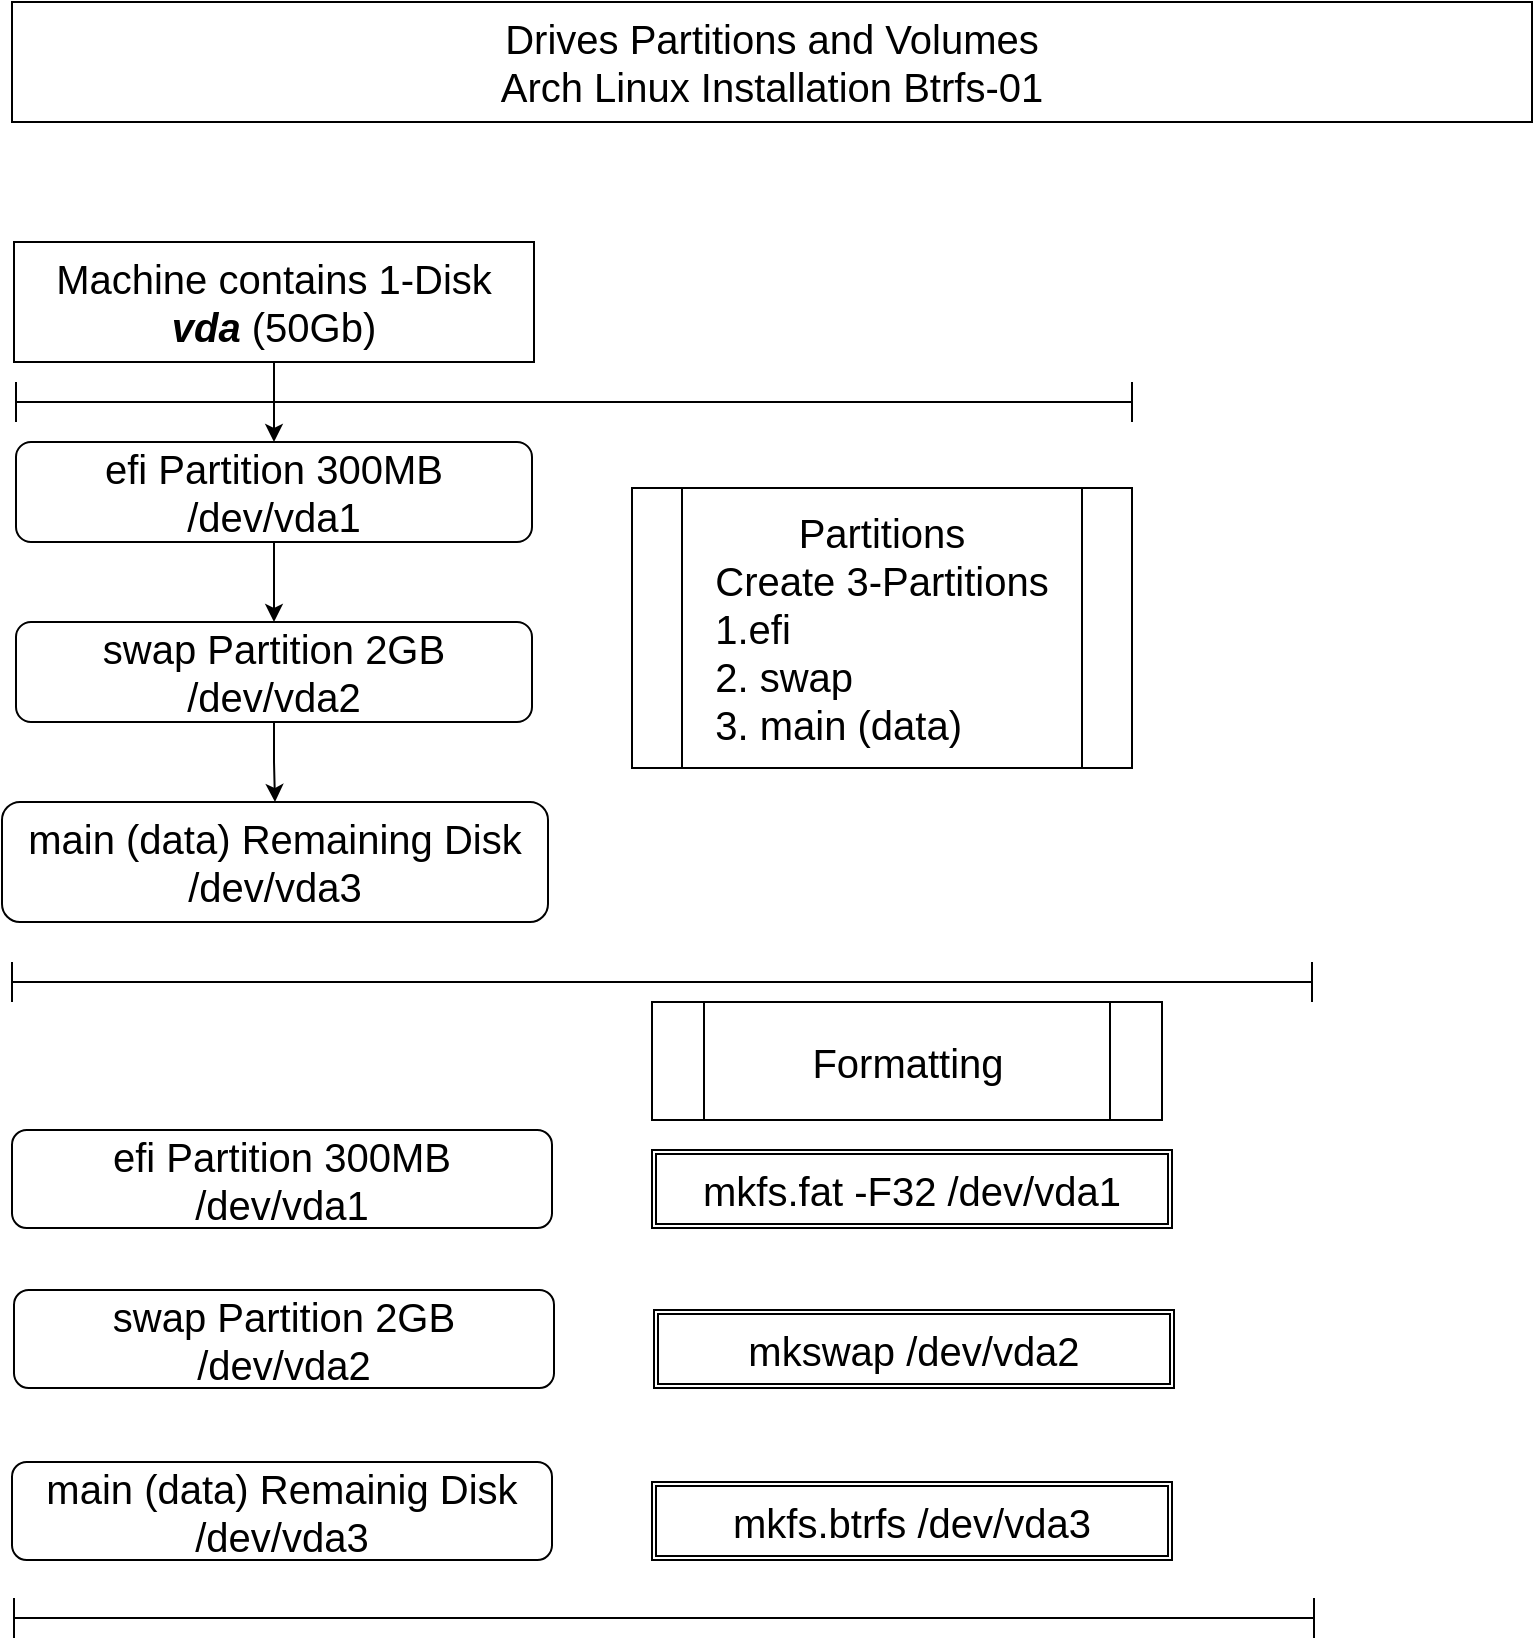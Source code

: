 <mxfile version="16.1.2" type="device" pages="4"><diagram id="W1zJebjXY-D8LSn9nHjm" name="Page-1"><mxGraphModel dx="1102" dy="865" grid="1" gridSize="10" guides="1" tooltips="1" connect="1" arrows="1" fold="1" page="1" pageScale="1" pageWidth="850" pageHeight="1100" math="0" shadow="0"><root><mxCell id="0"/><mxCell id="1" parent="0"/><mxCell id="PU1Dfb1lgxNrxlF3Pp_g-1" value="&lt;font style=&quot;font-size: 20px&quot;&gt;Drives Partitions and Volumes&lt;br&gt;Arch Linux Installation Btrfs-01&lt;br&gt;&lt;/font&gt;" style="rounded=0;whiteSpace=wrap;html=1;" parent="1" vertex="1"><mxGeometry x="40" y="40" width="760" height="60" as="geometry"/></mxCell><mxCell id="PU1Dfb1lgxNrxlF3Pp_g-7" style="edgeStyle=orthogonalEdgeStyle;rounded=0;orthogonalLoop=1;jettySize=auto;html=1;entryX=0.5;entryY=0;entryDx=0;entryDy=0;fontSize=20;" parent="1" source="PU1Dfb1lgxNrxlF3Pp_g-2" target="PU1Dfb1lgxNrxlF3Pp_g-6" edge="1"><mxGeometry relative="1" as="geometry"/></mxCell><mxCell id="PU1Dfb1lgxNrxlF3Pp_g-2" value="Machine contains 1-Disk&lt;br&gt;&lt;i style=&quot;font-weight: bold&quot;&gt;vda &lt;/i&gt;(50Gb)" style="rounded=0;whiteSpace=wrap;html=1;fontSize=20;" parent="1" vertex="1"><mxGeometry x="41" y="160" width="260" height="60" as="geometry"/></mxCell><mxCell id="PU1Dfb1lgxNrxlF3Pp_g-5" value="Partitions&lt;br&gt;Create 3-Partitions&lt;br&gt;&lt;div style=&quot;text-align: left&quot;&gt;&lt;span&gt;1.efi&lt;/span&gt;&lt;/div&gt;&lt;div style=&quot;text-align: left&quot;&gt;&lt;span&gt;2. swap&lt;/span&gt;&lt;/div&gt;&lt;div style=&quot;text-align: left&quot;&gt;&lt;span&gt;3. main (data)&lt;/span&gt;&lt;/div&gt;" style="shape=process;whiteSpace=wrap;html=1;backgroundOutline=1;fontSize=20;" parent="1" vertex="1"><mxGeometry x="350" y="283" width="250" height="140" as="geometry"/></mxCell><mxCell id="PU1Dfb1lgxNrxlF3Pp_g-10" style="edgeStyle=orthogonalEdgeStyle;rounded=0;orthogonalLoop=1;jettySize=auto;html=1;exitX=0.5;exitY=1;exitDx=0;exitDy=0;entryX=0.5;entryY=0;entryDx=0;entryDy=0;fontSize=20;" parent="1" source="PU1Dfb1lgxNrxlF3Pp_g-6" target="PU1Dfb1lgxNrxlF3Pp_g-8" edge="1"><mxGeometry relative="1" as="geometry"/></mxCell><mxCell id="PU1Dfb1lgxNrxlF3Pp_g-6" value="efi Partition 300MB&lt;br&gt;/dev/vda1" style="rounded=1;whiteSpace=wrap;html=1;fontSize=20;" parent="1" vertex="1"><mxGeometry x="42" y="260" width="258" height="50" as="geometry"/></mxCell><mxCell id="PU1Dfb1lgxNrxlF3Pp_g-13" style="edgeStyle=orthogonalEdgeStyle;rounded=0;orthogonalLoop=1;jettySize=auto;html=1;exitX=0.5;exitY=1;exitDx=0;exitDy=0;entryX=0.5;entryY=0;entryDx=0;entryDy=0;fontSize=20;" parent="1" source="PU1Dfb1lgxNrxlF3Pp_g-8" target="PU1Dfb1lgxNrxlF3Pp_g-12" edge="1"><mxGeometry relative="1" as="geometry"/></mxCell><mxCell id="PU1Dfb1lgxNrxlF3Pp_g-8" value="swap Partition 2GB&lt;br&gt;/dev/vda2" style="rounded=1;whiteSpace=wrap;html=1;fontSize=20;" parent="1" vertex="1"><mxGeometry x="42" y="350" width="258" height="50" as="geometry"/></mxCell><mxCell id="PU1Dfb1lgxNrxlF3Pp_g-12" value="main (data) Remaining Disk&lt;br&gt;/dev/vda3" style="rounded=1;whiteSpace=wrap;html=1;fontSize=20;" parent="1" vertex="1"><mxGeometry x="35" y="440" width="273" height="60" as="geometry"/></mxCell><mxCell id="PU1Dfb1lgxNrxlF3Pp_g-14" value="Formatting" style="shape=process;whiteSpace=wrap;html=1;backgroundOutline=1;fontSize=20;" parent="1" vertex="1"><mxGeometry x="360" y="540" width="255" height="59" as="geometry"/></mxCell><mxCell id="PU1Dfb1lgxNrxlF3Pp_g-15" value="efi Partition 300MB&lt;br&gt;/dev/vda1" style="rounded=1;whiteSpace=wrap;html=1;fontSize=20;" parent="1" vertex="1"><mxGeometry x="40" y="604" width="270" height="49" as="geometry"/></mxCell><mxCell id="PU1Dfb1lgxNrxlF3Pp_g-18" value="mkfs.fat -F32 /dev/vda1" style="shape=ext;double=1;rounded=0;whiteSpace=wrap;html=1;fontSize=20;" parent="1" vertex="1"><mxGeometry x="360" y="614" width="260" height="39" as="geometry"/></mxCell><mxCell id="PU1Dfb1lgxNrxlF3Pp_g-19" value="swap Partition 2GB&lt;br&gt;/dev/vda2" style="rounded=1;whiteSpace=wrap;html=1;fontSize=20;" parent="1" vertex="1"><mxGeometry x="41" y="684" width="270" height="49" as="geometry"/></mxCell><mxCell id="PU1Dfb1lgxNrxlF3Pp_g-20" value="mkswap /dev/vda2" style="shape=ext;double=1;rounded=0;whiteSpace=wrap;html=1;fontSize=20;" parent="1" vertex="1"><mxGeometry x="361" y="694" width="260" height="39" as="geometry"/></mxCell><mxCell id="PU1Dfb1lgxNrxlF3Pp_g-24" value="" style="shape=crossbar;whiteSpace=wrap;html=1;rounded=1;fontSize=20;" parent="1" vertex="1"><mxGeometry x="42" y="230" width="558" height="20" as="geometry"/></mxCell><mxCell id="PU1Dfb1lgxNrxlF3Pp_g-27" value="" style="shape=crossbar;whiteSpace=wrap;html=1;rounded=1;fontSize=20;" parent="1" vertex="1"><mxGeometry x="40" y="520" width="650" height="20" as="geometry"/></mxCell><mxCell id="PU1Dfb1lgxNrxlF3Pp_g-28" value="main (data) Remainig Disk&lt;br&gt;/dev/vda3" style="rounded=1;whiteSpace=wrap;html=1;fontSize=20;" parent="1" vertex="1"><mxGeometry x="40" y="770" width="270" height="49" as="geometry"/></mxCell><mxCell id="PU1Dfb1lgxNrxlF3Pp_g-29" value="mkfs.btrfs /dev/vda3" style="shape=ext;double=1;rounded=0;whiteSpace=wrap;html=1;fontSize=20;" parent="1" vertex="1"><mxGeometry x="360" y="780" width="260" height="39" as="geometry"/></mxCell><mxCell id="UWprSikcGe1RMqGTnbz--1" value="" style="shape=crossbar;whiteSpace=wrap;html=1;rounded=1;fontSize=20;" vertex="1" parent="1"><mxGeometry x="41" y="838" width="650" height="20" as="geometry"/></mxCell></root></mxGraphModel></diagram><diagram id="Ck4iYSBf53TDTM_uoy8S" name="Page-2"><mxGraphModel dx="1102" dy="653" grid="1" gridSize="10" guides="1" tooltips="1" connect="1" arrows="1" fold="1" page="1" pageScale="1" pageWidth="850" pageHeight="1100" math="0" shadow="0"><root><mxCell id="w-0W5Xnr-Yv-ZDYBnUhQ-0"/><mxCell id="w-0W5Xnr-Yv-ZDYBnUhQ-1" parent="w-0W5Xnr-Yv-ZDYBnUhQ-0"/><mxCell id="w-0W5Xnr-Yv-ZDYBnUhQ-2" value="&lt;font style=&quot;font-size: 20px&quot;&gt;Drives Partitions and Volumes&lt;br&gt;Arch Linux Installation Btrfs-01&lt;br&gt;Mount Points&lt;br&gt;&lt;/font&gt;" style="rounded=0;whiteSpace=wrap;html=1;" vertex="1" parent="w-0W5Xnr-Yv-ZDYBnUhQ-1"><mxGeometry x="40" y="40" width="760" height="80" as="geometry"/></mxCell><mxCell id="w-0W5Xnr-Yv-ZDYBnUhQ-3" value="&lt;font style=&quot;font-size: 18px&quot;&gt;Create A Mount Point&lt;/font&gt;" style="shape=process;whiteSpace=wrap;html=1;backgroundOutline=1;fontSize=20;" vertex="1" parent="w-0W5Xnr-Yv-ZDYBnUhQ-1"><mxGeometry x="40" y="120" width="760" height="60" as="geometry"/></mxCell><mxCell id="w-0W5Xnr-Yv-ZDYBnUhQ-4" value="mount /dev/vda3 /mnt&lt;br&gt;mount partition vda3 at mount point /mnt&lt;br&gt;/mnt is the installation directory where the system will be installed" style="rounded=1;whiteSpace=wrap;html=1;fontSize=18;" vertex="1" parent="w-0W5Xnr-Yv-ZDYBnUhQ-1"><mxGeometry x="50" y="200" width="750" height="100" as="geometry"/></mxCell></root></mxGraphModel></diagram><diagram id="SapsmBUHmlE5YYVIwQIA" name="Page-3"><mxGraphModel dx="495" dy="653" grid="1" gridSize="10" guides="1" tooltips="1" connect="1" arrows="1" fold="1" page="1" pageScale="1" pageWidth="850" pageHeight="1100" math="0" shadow="0"><root><mxCell id="NQbjEzvl7wbWozOxmo7V-0"/><mxCell id="NQbjEzvl7wbWozOxmo7V-1" parent="NQbjEzvl7wbWozOxmo7V-0"/><mxCell id="cd04dWDn9bTs_jIHK3wc-0" value="&lt;font style=&quot;font-size: 20px&quot;&gt;Drives Partitions and Volumes&lt;br&gt;Arch Linux Installation Btrfs-01&lt;br&gt;Subvolumes&lt;br&gt;&lt;/font&gt;" style="rounded=0;whiteSpace=wrap;html=1;" vertex="1" parent="NQbjEzvl7wbWozOxmo7V-1"><mxGeometry x="40" y="40" width="760" height="80" as="geometry"/></mxCell><mxCell id="cd04dWDn9bTs_jIHK3wc-1" value="&lt;font style=&quot;font-size: 18px&quot;&gt;Subvolumes will be created on the Main Data Partition /dev/vda3&lt;/font&gt;" style="shape=process;whiteSpace=wrap;html=1;backgroundOutline=1;fontSize=20;" vertex="1" parent="NQbjEzvl7wbWozOxmo7V-1"><mxGeometry x="40" y="120" width="760" height="60" as="geometry"/></mxCell><mxCell id="c5fs7PS0WnTNU6pUPNeS-0" value="btrfs su cr /mnt/@" style="shape=ext;double=1;rounded=0;whiteSpace=wrap;html=1;fontSize=20;" vertex="1" parent="NQbjEzvl7wbWozOxmo7V-1"><mxGeometry x="40" y="220" width="260" height="60" as="geometry"/></mxCell><mxCell id="jMhUc9CYIZnB4yW44vvZ-0" value="Create the root subvolume" style="rounded=1;whiteSpace=wrap;html=1;fontSize=18;" vertex="1" parent="NQbjEzvl7wbWozOxmo7V-1"><mxGeometry x="360" y="220" width="440" height="60" as="geometry"/></mxCell><mxCell id="jMhUc9CYIZnB4yW44vvZ-2" value="btrfs su cr /mnt/@home" style="shape=ext;double=1;rounded=0;whiteSpace=wrap;html=1;fontSize=20;" vertex="1" parent="NQbjEzvl7wbWozOxmo7V-1"><mxGeometry x="40" y="320" width="260" height="60" as="geometry"/></mxCell><mxCell id="jMhUc9CYIZnB4yW44vvZ-3" value="Create the home subvolume" style="rounded=1;whiteSpace=wrap;html=1;fontSize=18;" vertex="1" parent="NQbjEzvl7wbWozOxmo7V-1"><mxGeometry x="360" y="320" width="440" height="60" as="geometry"/></mxCell><mxCell id="jMhUc9CYIZnB4yW44vvZ-4" value="btrfs su cr /mnt/@home" style="shape=ext;double=1;rounded=0;whiteSpace=wrap;html=1;fontSize=20;" vertex="1" parent="NQbjEzvl7wbWozOxmo7V-1"><mxGeometry x="40" y="320" width="260" height="60" as="geometry"/></mxCell><mxCell id="jMhUc9CYIZnB4yW44vvZ-5" value="Create the snapshots subvolume" style="rounded=1;whiteSpace=wrap;html=1;fontSize=18;" vertex="1" parent="NQbjEzvl7wbWozOxmo7V-1"><mxGeometry x="359" y="440" width="440" height="60" as="geometry"/></mxCell><mxCell id="jMhUc9CYIZnB4yW44vvZ-6" value="btrfs su cr /mnt/@snapshots" style="shape=ext;double=1;rounded=0;whiteSpace=wrap;html=1;fontSize=20;" vertex="1" parent="NQbjEzvl7wbWozOxmo7V-1"><mxGeometry x="39" y="440" width="260" height="60" as="geometry"/></mxCell><mxCell id="-knh6P2HFVJfqBxdN-QV-0" value="Create the var_log subvolume&lt;br&gt;This should be mounted as var/log" style="rounded=1;whiteSpace=wrap;html=1;fontSize=18;" vertex="1" parent="NQbjEzvl7wbWozOxmo7V-1"><mxGeometry x="360" y="560" width="440" height="60" as="geometry"/></mxCell><mxCell id="-knh6P2HFVJfqBxdN-QV-1" value="btrfs su cr /mnt/@var_log" style="shape=ext;double=1;rounded=0;whiteSpace=wrap;html=1;fontSize=20;" vertex="1" parent="NQbjEzvl7wbWozOxmo7V-1"><mxGeometry x="40" y="560" width="260" height="60" as="geometry"/></mxCell><mxCell id="9quVZttlKxdeJ0Zqp_K4-0" value="&lt;font style=&quot;font-size: 20px&quot;&gt;Drives Partitions and Volumes&lt;br&gt;Arch Linux Installation Btrfs-01&lt;br&gt;Subvolumes&lt;br&gt;&lt;/font&gt;" style="rounded=0;whiteSpace=wrap;html=1;" vertex="1" parent="NQbjEzvl7wbWozOxmo7V-1"><mxGeometry x="40" y="40" width="760" height="80" as="geometry"/></mxCell><mxCell id="9quVZttlKxdeJ0Zqp_K4-1" value="&lt;font style=&quot;font-size: 20px&quot;&gt;Drives Partitions and Volumes&lt;br&gt;Arch Linux Installation Btrfs-01&lt;br&gt;Subvolumes&lt;br&gt;&lt;/font&gt;" style="rounded=0;whiteSpace=wrap;html=1;" vertex="1" parent="NQbjEzvl7wbWozOxmo7V-1"><mxGeometry x="39" y="40" width="760" height="80" as="geometry"/></mxCell></root></mxGraphModel></diagram><diagram id="bf0VG0MqRm1MDp5qG8vP" name="Page-4"><mxGraphModel dx="495" dy="653" grid="1" gridSize="10" guides="1" tooltips="1" connect="1" arrows="1" fold="1" page="1" pageScale="1" pageWidth="850" pageHeight="1100" math="0" shadow="0"><root><mxCell id="tK_qrUJJW1eOT0DpUAWi-0"/><mxCell id="tK_qrUJJW1eOT0DpUAWi-1" parent="tK_qrUJJW1eOT0DpUAWi-0"/><mxCell id="MWuwFCFYXEeyDNJH7ud2-0" value="&lt;font style=&quot;font-size: 18px&quot;&gt;Re-Mount Subvolumes to their individual respective directories&lt;/font&gt;" style="shape=process;whiteSpace=wrap;html=1;backgroundOutline=1;fontSize=20;" vertex="1" parent="tK_qrUJJW1eOT0DpUAWi-1"><mxGeometry x="41" y="120" width="760" height="60" as="geometry"/></mxCell><mxCell id="MWuwFCFYXEeyDNJH7ud2-1" value="&lt;font style=&quot;font-size: 20px&quot;&gt;Drives Partitions and Volumes&lt;br&gt;Arch Linux Installation Btrfs-01&lt;br&gt;Mount Subvolumes In Directories&lt;br&gt;&lt;/font&gt;" style="rounded=0;whiteSpace=wrap;html=1;" vertex="1" parent="tK_qrUJJW1eOT0DpUAWi-1"><mxGeometry x="40" y="40" width="760" height="80" as="geometry"/></mxCell><mxCell id="g-V6mmEM2bskbcDTSNJJ-0" value="&lt;font style=&quot;font-size: 16px&quot;&gt;mount -o noatime,compress=lzo,space_cache=v2,subvol=@ /dev/vda3 /mnt&lt;/font&gt;" style="shape=ext;double=1;rounded=0;whiteSpace=wrap;html=1;fontSize=20;" vertex="1" parent="tK_qrUJJW1eOT0DpUAWi-1"><mxGeometry x="40" y="280" width="760" height="60" as="geometry"/></mxCell><mxCell id="g-V6mmEM2bskbcDTSNJJ-1" value="Mount the &lt;i&gt;&lt;b&gt;root&lt;/b&gt;&lt;/i&gt; Subvolume to its mount directory" style="rounded=1;whiteSpace=wrap;html=1;fontSize=18;" vertex="1" parent="tK_qrUJJW1eOT0DpUAWi-1"><mxGeometry x="40" y="240" width="760" height="40" as="geometry"/></mxCell><mxCell id="g-V6mmEM2bskbcDTSNJJ-3" value="&lt;font style=&quot;font-size: 16px&quot;&gt;mount -o noatime,compress=lzo,space_cache=v2,subvol=@home /dev/vda3 /mnt/home&lt;/font&gt;" style="shape=ext;double=1;rounded=0;whiteSpace=wrap;html=1;fontSize=20;" vertex="1" parent="tK_qrUJJW1eOT0DpUAWi-1"><mxGeometry x="40" y="552" width="760" height="59" as="geometry"/></mxCell><mxCell id="g-V6mmEM2bskbcDTSNJJ-4" value="Mount the &lt;i&gt;&lt;b&gt;home&lt;/b&gt;&lt;/i&gt;&amp;nbsp;Subvolume to its mount directory" style="rounded=1;whiteSpace=wrap;html=1;fontSize=18;" vertex="1" parent="tK_qrUJJW1eOT0DpUAWi-1"><mxGeometry x="40" y="512" width="760" height="39" as="geometry"/></mxCell><mxCell id="g-V6mmEM2bskbcDTSNJJ-5" value="&lt;font style=&quot;font-size: 19px&quot;&gt;Create the directories where remaining subvolumes will be mounted.&lt;br&gt;mkdir -p /mnt/{boot,home,.snapshots,var/log}&lt;/font&gt;" style="shape=document;whiteSpace=wrap;html=1;boundedLbl=1;fontSize=16;" vertex="1" parent="tK_qrUJJW1eOT0DpUAWi-1"><mxGeometry x="120" y="420" width="660" height="79" as="geometry"/></mxCell><mxCell id="g-V6mmEM2bskbcDTSNJJ-6" value="Once you specify options for a subvolume, they will be applied to all other subvolumes, no matter what you specify." style="rounded=1;whiteSpace=wrap;html=1;fontSize=18;" vertex="1" parent="tK_qrUJJW1eOT0DpUAWi-1"><mxGeometry x="40" y="360" width="760" height="40" as="geometry"/></mxCell><mxCell id="g-V6mmEM2bskbcDTSNJJ-7" value="&lt;font style=&quot;font-size: 16px&quot;&gt;mount -o noatime,compress=lzo,space_cache=v2,subvol=@snapshots /dev/vda3 /mnt/.snapshots&lt;/font&gt;" style="shape=ext;double=1;rounded=0;whiteSpace=wrap;html=1;fontSize=20;" vertex="1" parent="tK_qrUJJW1eOT0DpUAWi-1"><mxGeometry x="40" y="681" width="760" height="54" as="geometry"/></mxCell><mxCell id="g-V6mmEM2bskbcDTSNJJ-8" value="Mount the &lt;b&gt;&lt;i&gt;snapshots&amp;nbsp;&lt;/i&gt;&lt;/b&gt;Subvolume to its mount directory" style="rounded=1;whiteSpace=wrap;html=1;fontSize=18;" vertex="1" parent="tK_qrUJJW1eOT0DpUAWi-1"><mxGeometry x="40" y="641" width="760" height="34" as="geometry"/></mxCell><mxCell id="t5djxvstYKEnpsRwiiQj-0" value="&lt;font style=&quot;font-size: 16px&quot;&gt;mount -o noatime,compress=lzo,space_cache=v2,subvol=@var_log /dev/vda3 /mnt/var/log&lt;/font&gt;" style="shape=ext;double=1;rounded=0;whiteSpace=wrap;html=1;fontSize=20;" vertex="1" parent="tK_qrUJJW1eOT0DpUAWi-1"><mxGeometry x="40" y="800" width="760" height="54" as="geometry"/></mxCell><mxCell id="t5djxvstYKEnpsRwiiQj-1" value="Mount the &lt;b&gt;&lt;i&gt;var_log&amp;nbsp;&lt;/i&gt;&lt;/b&gt;Subvolume to its mount directory" style="rounded=1;whiteSpace=wrap;html=1;fontSize=18;" vertex="1" parent="tK_qrUJJW1eOT0DpUAWi-1"><mxGeometry x="40" y="760" width="760" height="34" as="geometry"/></mxCell><mxCell id="ktMezvCbxbb1ZCRK4v0r-0" value="&lt;font style=&quot;font-size: 16px&quot;&gt;mount /dev/vda1 /mnt/boot&lt;/font&gt;" style="shape=ext;double=1;rounded=0;whiteSpace=wrap;html=1;fontSize=20;" vertex="1" parent="tK_qrUJJW1eOT0DpUAWi-1"><mxGeometry x="40" y="920" width="760" height="54" as="geometry"/></mxCell><mxCell id="ktMezvCbxbb1ZCRK4v0r-1" value="Mount the &lt;b&gt;&lt;i&gt;efi&lt;/i&gt;&lt;/b&gt;&lt;i style=&quot;font-weight: bold&quot;&gt;&amp;nbsp;&lt;/i&gt;Partition&amp;nbsp;to its mount directory" style="rounded=1;whiteSpace=wrap;html=1;fontSize=18;" vertex="1" parent="tK_qrUJJW1eOT0DpUAWi-1"><mxGeometry x="40" y="880" width="760" height="34" as="geometry"/></mxCell></root></mxGraphModel></diagram></mxfile>